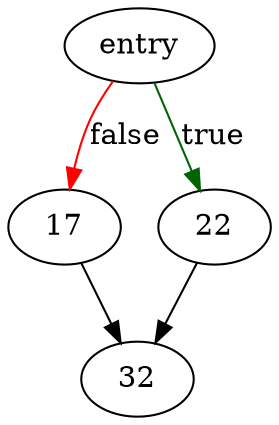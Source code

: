 digraph "sqlite3PcacheFetchFinish" {
	// Node definitions.
	3 [label=entry];
	17;
	22;
	32;

	// Edge definitions.
	3 -> 17 [
		color=red
		label=false
	];
	3 -> 22 [
		color=darkgreen
		label=true
	];
	17 -> 32;
	22 -> 32;
}